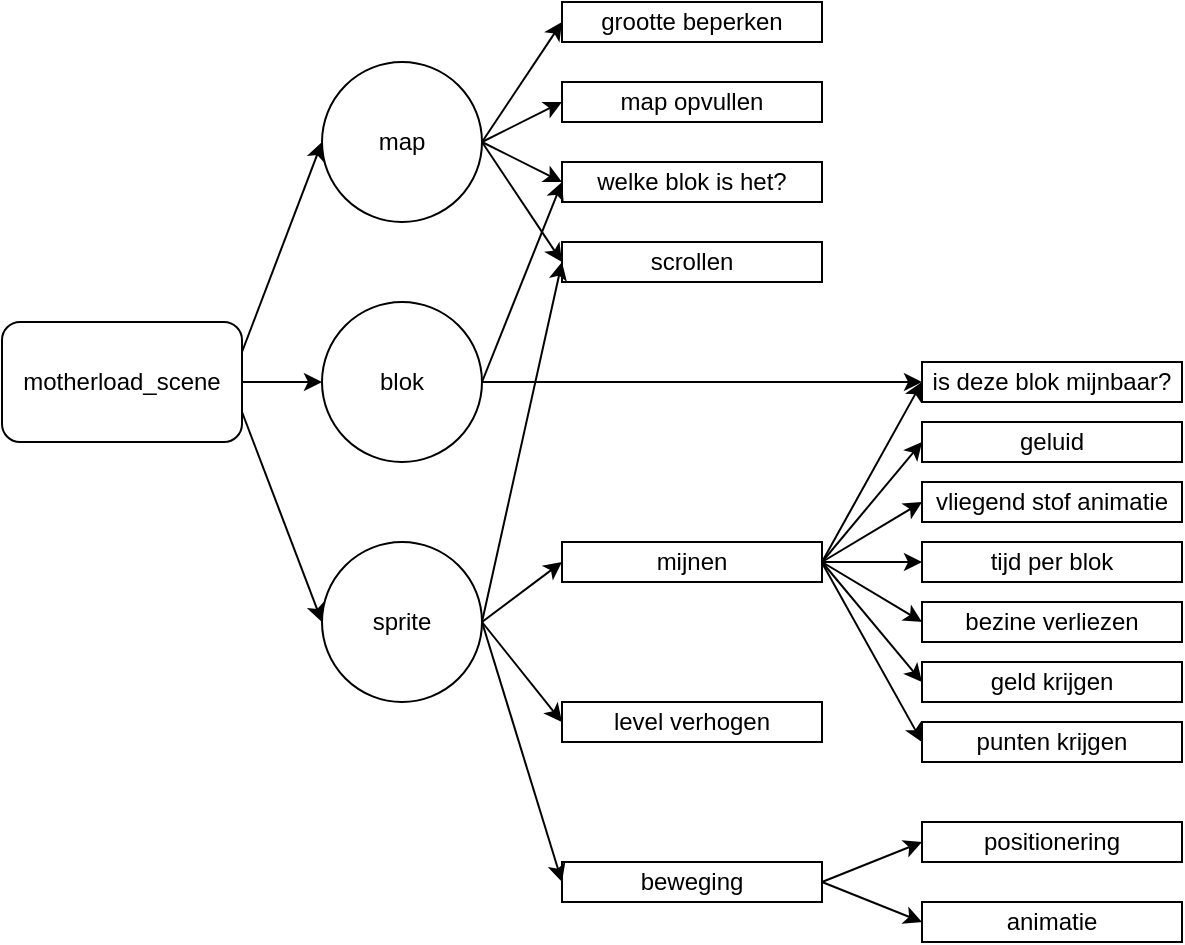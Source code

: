 <mxfile version="12.5.1" type="device"><diagram id="922goPpExT46zmPcIfhM" name="Page-1"><mxGraphModel dx="1221" dy="645" grid="1" gridSize="10" guides="1" tooltips="1" connect="1" arrows="1" fold="1" page="1" pageScale="1" pageWidth="8500" pageHeight="1100" math="0" shadow="0"><root><mxCell id="0"/><mxCell id="1" parent="0"/><mxCell id="nyUfBbsOBu7CB7c-4fT6-10" value="motherload_scene" style="rounded=1;whiteSpace=wrap;html=1;" vertex="1" parent="1"><mxGeometry x="320" y="290" width="120" height="60" as="geometry"/></mxCell><mxCell id="nyUfBbsOBu7CB7c-4fT6-25" value="map" style="ellipse;whiteSpace=wrap;html=1;aspect=fixed;" vertex="1" parent="1"><mxGeometry x="480" y="160" width="80" height="80" as="geometry"/></mxCell><mxCell id="nyUfBbsOBu7CB7c-4fT6-26" value="blok" style="ellipse;whiteSpace=wrap;html=1;aspect=fixed;" vertex="1" parent="1"><mxGeometry x="480" y="280" width="80" height="80" as="geometry"/></mxCell><mxCell id="nyUfBbsOBu7CB7c-4fT6-27" value="sprite" style="ellipse;whiteSpace=wrap;html=1;aspect=fixed;" vertex="1" parent="1"><mxGeometry x="480" y="400" width="80" height="80" as="geometry"/></mxCell><mxCell id="nyUfBbsOBu7CB7c-4fT6-28" value="" style="endArrow=classic;html=1;entryX=0;entryY=0.5;entryDx=0;entryDy=0;exitX=1;exitY=0.25;exitDx=0;exitDy=0;" edge="1" parent="1" source="nyUfBbsOBu7CB7c-4fT6-10" target="nyUfBbsOBu7CB7c-4fT6-25"><mxGeometry width="50" height="50" relative="1" as="geometry"><mxPoint x="610" y="290" as="sourcePoint"/><mxPoint x="660" y="240" as="targetPoint"/></mxGeometry></mxCell><mxCell id="nyUfBbsOBu7CB7c-4fT6-29" value="" style="endArrow=classic;html=1;entryX=0;entryY=0.5;entryDx=0;entryDy=0;exitX=1;exitY=0.5;exitDx=0;exitDy=0;" edge="1" parent="1" source="nyUfBbsOBu7CB7c-4fT6-10" target="nyUfBbsOBu7CB7c-4fT6-26"><mxGeometry width="50" height="50" relative="1" as="geometry"><mxPoint x="410" y="430" as="sourcePoint"/><mxPoint x="460" y="380" as="targetPoint"/></mxGeometry></mxCell><mxCell id="nyUfBbsOBu7CB7c-4fT6-30" value="" style="endArrow=classic;html=1;entryX=0;entryY=0.5;entryDx=0;entryDy=0;exitX=1;exitY=0.75;exitDx=0;exitDy=0;" edge="1" parent="1" source="nyUfBbsOBu7CB7c-4fT6-10" target="nyUfBbsOBu7CB7c-4fT6-27"><mxGeometry width="50" height="50" relative="1" as="geometry"><mxPoint x="390" y="450" as="sourcePoint"/><mxPoint x="440" y="400" as="targetPoint"/></mxGeometry></mxCell><mxCell id="nyUfBbsOBu7CB7c-4fT6-31" value="welke blok is het?" style="rounded=0;whiteSpace=wrap;html=1;" vertex="1" parent="1"><mxGeometry x="600" y="210" width="130" height="20" as="geometry"/></mxCell><mxCell id="nyUfBbsOBu7CB7c-4fT6-32" value="is deze blok mijnbaar?" style="rounded=0;whiteSpace=wrap;html=1;" vertex="1" parent="1"><mxGeometry x="780" y="310" width="130" height="20" as="geometry"/></mxCell><mxCell id="nyUfBbsOBu7CB7c-4fT6-33" value="map opvullen" style="rounded=0;whiteSpace=wrap;html=1;" vertex="1" parent="1"><mxGeometry x="600" y="170" width="130" height="20" as="geometry"/></mxCell><mxCell id="nyUfBbsOBu7CB7c-4fT6-34" value="scrollen" style="rounded=0;whiteSpace=wrap;html=1;" vertex="1" parent="1"><mxGeometry x="600" y="250" width="130" height="20" as="geometry"/></mxCell><mxCell id="nyUfBbsOBu7CB7c-4fT6-35" value="grootte beperken" style="rounded=0;whiteSpace=wrap;html=1;" vertex="1" parent="1"><mxGeometry x="600" y="130" width="130" height="20" as="geometry"/></mxCell><mxCell id="nyUfBbsOBu7CB7c-4fT6-36" value="positionering" style="rounded=0;whiteSpace=wrap;html=1;" vertex="1" parent="1"><mxGeometry x="780" y="540" width="130" height="20" as="geometry"/></mxCell><mxCell id="nyUfBbsOBu7CB7c-4fT6-37" value="animatie" style="rounded=0;whiteSpace=wrap;html=1;" vertex="1" parent="1"><mxGeometry x="780" y="580" width="130" height="20" as="geometry"/></mxCell><mxCell id="nyUfBbsOBu7CB7c-4fT6-38" value="beweging" style="rounded=0;whiteSpace=wrap;html=1;" vertex="1" parent="1"><mxGeometry x="600" y="560" width="130" height="20" as="geometry"/></mxCell><mxCell id="nyUfBbsOBu7CB7c-4fT6-39" value="mijnen" style="rounded=0;whiteSpace=wrap;html=1;" vertex="1" parent="1"><mxGeometry x="600" y="400.0" width="130" height="20" as="geometry"/></mxCell><mxCell id="nyUfBbsOBu7CB7c-4fT6-40" value="geluid" style="rounded=0;whiteSpace=wrap;html=1;" vertex="1" parent="1"><mxGeometry x="780" y="340" width="130" height="20" as="geometry"/></mxCell><mxCell id="nyUfBbsOBu7CB7c-4fT6-41" value="vliegend stof animatie" style="rounded=0;whiteSpace=wrap;html=1;" vertex="1" parent="1"><mxGeometry x="780" y="370" width="130" height="20" as="geometry"/></mxCell><mxCell id="nyUfBbsOBu7CB7c-4fT6-42" value="tijd per blok" style="rounded=0;whiteSpace=wrap;html=1;" vertex="1" parent="1"><mxGeometry x="780" y="400" width="130" height="20" as="geometry"/></mxCell><mxCell id="nyUfBbsOBu7CB7c-4fT6-43" value="bezine verliezen" style="rounded=0;whiteSpace=wrap;html=1;" vertex="1" parent="1"><mxGeometry x="780" y="430" width="130" height="20" as="geometry"/></mxCell><mxCell id="nyUfBbsOBu7CB7c-4fT6-44" value="geld krijgen" style="rounded=0;whiteSpace=wrap;html=1;" vertex="1" parent="1"><mxGeometry x="780" y="460" width="130" height="20" as="geometry"/></mxCell><mxCell id="nyUfBbsOBu7CB7c-4fT6-45" value="punten krijgen" style="rounded=0;whiteSpace=wrap;html=1;" vertex="1" parent="1"><mxGeometry x="780" y="490" width="130" height="20" as="geometry"/></mxCell><mxCell id="nyUfBbsOBu7CB7c-4fT6-46" value="level verhogen" style="rounded=0;whiteSpace=wrap;html=1;" vertex="1" parent="1"><mxGeometry x="600" y="480" width="130" height="20" as="geometry"/></mxCell><mxCell id="nyUfBbsOBu7CB7c-4fT6-47" value="" style="endArrow=classic;html=1;exitX=1;exitY=0.5;exitDx=0;exitDy=0;entryX=0;entryY=0.5;entryDx=0;entryDy=0;" edge="1" parent="1" source="nyUfBbsOBu7CB7c-4fT6-26" target="nyUfBbsOBu7CB7c-4fT6-31"><mxGeometry width="50" height="50" relative="1" as="geometry"><mxPoint x="670" y="350" as="sourcePoint"/><mxPoint x="720" y="300" as="targetPoint"/></mxGeometry></mxCell><mxCell id="nyUfBbsOBu7CB7c-4fT6-48" value="" style="endArrow=classic;html=1;exitX=1;exitY=0.5;exitDx=0;exitDy=0;entryX=0;entryY=0.5;entryDx=0;entryDy=0;" edge="1" parent="1" source="nyUfBbsOBu7CB7c-4fT6-25" target="nyUfBbsOBu7CB7c-4fT6-31"><mxGeometry width="50" height="50" relative="1" as="geometry"><mxPoint x="870" y="270" as="sourcePoint"/><mxPoint x="920" y="220" as="targetPoint"/></mxGeometry></mxCell><mxCell id="nyUfBbsOBu7CB7c-4fT6-49" value="" style="endArrow=classic;html=1;exitX=1;exitY=0.5;exitDx=0;exitDy=0;entryX=0;entryY=0.5;entryDx=0;entryDy=0;" edge="1" parent="1" source="nyUfBbsOBu7CB7c-4fT6-25" target="nyUfBbsOBu7CB7c-4fT6-33"><mxGeometry width="50" height="50" relative="1" as="geometry"><mxPoint x="910" y="220" as="sourcePoint"/><mxPoint x="960" y="170" as="targetPoint"/></mxGeometry></mxCell><mxCell id="nyUfBbsOBu7CB7c-4fT6-50" value="" style="endArrow=classic;html=1;exitX=1;exitY=0.5;exitDx=0;exitDy=0;entryX=0;entryY=0.5;entryDx=0;entryDy=0;" edge="1" parent="1" source="nyUfBbsOBu7CB7c-4fT6-25" target="nyUfBbsOBu7CB7c-4fT6-34"><mxGeometry width="50" height="50" relative="1" as="geometry"><mxPoint x="800" y="270" as="sourcePoint"/><mxPoint x="850" y="220" as="targetPoint"/></mxGeometry></mxCell><mxCell id="nyUfBbsOBu7CB7c-4fT6-51" value="" style="endArrow=classic;html=1;exitX=1;exitY=0.5;exitDx=0;exitDy=0;entryX=0;entryY=0.5;entryDx=0;entryDy=0;" edge="1" parent="1" source="nyUfBbsOBu7CB7c-4fT6-25" target="nyUfBbsOBu7CB7c-4fT6-35"><mxGeometry width="50" height="50" relative="1" as="geometry"><mxPoint x="920" y="230" as="sourcePoint"/><mxPoint x="970" y="180" as="targetPoint"/></mxGeometry></mxCell><mxCell id="nyUfBbsOBu7CB7c-4fT6-52" value="" style="endArrow=classic;html=1;exitX=1;exitY=0.5;exitDx=0;exitDy=0;entryX=0;entryY=0.5;entryDx=0;entryDy=0;" edge="1" parent="1" source="nyUfBbsOBu7CB7c-4fT6-26" target="nyUfBbsOBu7CB7c-4fT6-32"><mxGeometry width="50" height="50" relative="1" as="geometry"><mxPoint x="880" y="330" as="sourcePoint"/><mxPoint x="930" y="280" as="targetPoint"/></mxGeometry></mxCell><mxCell id="nyUfBbsOBu7CB7c-4fT6-53" value="" style="endArrow=classic;html=1;exitX=1;exitY=0.5;exitDx=0;exitDy=0;entryX=0;entryY=0.5;entryDx=0;entryDy=0;" edge="1" parent="1" source="nyUfBbsOBu7CB7c-4fT6-27" target="nyUfBbsOBu7CB7c-4fT6-39"><mxGeometry width="50" height="50" relative="1" as="geometry"><mxPoint x="560" y="570" as="sourcePoint"/><mxPoint x="610" y="520" as="targetPoint"/></mxGeometry></mxCell><mxCell id="nyUfBbsOBu7CB7c-4fT6-54" value="" style="endArrow=classic;html=1;exitX=1;exitY=0.5;exitDx=0;exitDy=0;entryX=0;entryY=0.5;entryDx=0;entryDy=0;" edge="1" parent="1" source="nyUfBbsOBu7CB7c-4fT6-39" target="nyUfBbsOBu7CB7c-4fT6-32"><mxGeometry width="50" height="50" relative="1" as="geometry"><mxPoint x="670" y="390.33" as="sourcePoint"/><mxPoint x="720" y="340.33" as="targetPoint"/></mxGeometry></mxCell><mxCell id="nyUfBbsOBu7CB7c-4fT6-55" value="" style="endArrow=classic;html=1;exitX=1;exitY=0.5;exitDx=0;exitDy=0;entryX=0;entryY=0.5;entryDx=0;entryDy=0;" edge="1" parent="1" source="nyUfBbsOBu7CB7c-4fT6-39" target="nyUfBbsOBu7CB7c-4fT6-40"><mxGeometry width="50" height="50" relative="1" as="geometry"><mxPoint x="920" y="420.33" as="sourcePoint"/><mxPoint x="970" y="370.33" as="targetPoint"/></mxGeometry></mxCell><mxCell id="nyUfBbsOBu7CB7c-4fT6-56" value="" style="endArrow=classic;html=1;exitX=1;exitY=0.5;exitDx=0;exitDy=0;entryX=0;entryY=0.5;entryDx=0;entryDy=0;" edge="1" parent="1" source="nyUfBbsOBu7CB7c-4fT6-39" target="nyUfBbsOBu7CB7c-4fT6-41"><mxGeometry width="50" height="50" relative="1" as="geometry"><mxPoint x="950" y="420.33" as="sourcePoint"/><mxPoint x="1000" y="370.33" as="targetPoint"/></mxGeometry></mxCell><mxCell id="nyUfBbsOBu7CB7c-4fT6-57" value="" style="endArrow=classic;html=1;exitX=1;exitY=0.5;exitDx=0;exitDy=0;entryX=0;entryY=0.5;entryDx=0;entryDy=0;" edge="1" parent="1" source="nyUfBbsOBu7CB7c-4fT6-39" target="nyUfBbsOBu7CB7c-4fT6-42"><mxGeometry width="50" height="50" relative="1" as="geometry"><mxPoint x="970" y="430.33" as="sourcePoint"/><mxPoint x="1020" y="380.33" as="targetPoint"/></mxGeometry></mxCell><mxCell id="nyUfBbsOBu7CB7c-4fT6-58" value="" style="endArrow=classic;html=1;entryX=0;entryY=0.5;entryDx=0;entryDy=0;exitX=1;exitY=0.5;exitDx=0;exitDy=0;" edge="1" parent="1" source="nyUfBbsOBu7CB7c-4fT6-39" target="nyUfBbsOBu7CB7c-4fT6-43"><mxGeometry width="50" height="50" relative="1" as="geometry"><mxPoint x="650" y="500.33" as="sourcePoint"/><mxPoint x="700" y="450.33" as="targetPoint"/></mxGeometry></mxCell><mxCell id="nyUfBbsOBu7CB7c-4fT6-59" value="" style="endArrow=classic;html=1;entryX=0;entryY=0.5;entryDx=0;entryDy=0;exitX=1;exitY=0.5;exitDx=0;exitDy=0;" edge="1" parent="1" source="nyUfBbsOBu7CB7c-4fT6-39" target="nyUfBbsOBu7CB7c-4fT6-44"><mxGeometry width="50" height="50" relative="1" as="geometry"><mxPoint x="650" y="510.33" as="sourcePoint"/><mxPoint x="700" y="460.33" as="targetPoint"/></mxGeometry></mxCell><mxCell id="nyUfBbsOBu7CB7c-4fT6-60" value="" style="endArrow=classic;html=1;entryX=0;entryY=0.5;entryDx=0;entryDy=0;" edge="1" parent="1" target="nyUfBbsOBu7CB7c-4fT6-45"><mxGeometry width="50" height="50" relative="1" as="geometry"><mxPoint x="730" y="410.33" as="sourcePoint"/><mxPoint x="700" y="460.33" as="targetPoint"/></mxGeometry></mxCell><mxCell id="nyUfBbsOBu7CB7c-4fT6-62" value="" style="endArrow=classic;html=1;entryX=0;entryY=0.5;entryDx=0;entryDy=0;exitX=1;exitY=0.5;exitDx=0;exitDy=0;" edge="1" parent="1" source="nyUfBbsOBu7CB7c-4fT6-27" target="nyUfBbsOBu7CB7c-4fT6-34"><mxGeometry width="50" height="50" relative="1" as="geometry"><mxPoint x="610" y="550" as="sourcePoint"/><mxPoint x="660" y="500" as="targetPoint"/></mxGeometry></mxCell><mxCell id="nyUfBbsOBu7CB7c-4fT6-63" value="" style="endArrow=classic;html=1;entryX=0;entryY=0.5;entryDx=0;entryDy=0;exitX=1;exitY=0.5;exitDx=0;exitDy=0;" edge="1" parent="1" source="nyUfBbsOBu7CB7c-4fT6-27" target="nyUfBbsOBu7CB7c-4fT6-46"><mxGeometry width="50" height="50" relative="1" as="geometry"><mxPoint x="350" y="610" as="sourcePoint"/><mxPoint x="400" y="560" as="targetPoint"/></mxGeometry></mxCell><mxCell id="nyUfBbsOBu7CB7c-4fT6-64" value="" style="endArrow=classic;html=1;entryX=0;entryY=0.5;entryDx=0;entryDy=0;exitX=1;exitY=0.5;exitDx=0;exitDy=0;" edge="1" parent="1" source="nyUfBbsOBu7CB7c-4fT6-27" target="nyUfBbsOBu7CB7c-4fT6-38"><mxGeometry width="50" height="50" relative="1" as="geometry"><mxPoint x="500" y="640" as="sourcePoint"/><mxPoint x="550" y="590" as="targetPoint"/></mxGeometry></mxCell><mxCell id="nyUfBbsOBu7CB7c-4fT6-65" value="" style="endArrow=classic;html=1;entryX=0;entryY=0.5;entryDx=0;entryDy=0;exitX=1;exitY=0.5;exitDx=0;exitDy=0;" edge="1" parent="1" source="nyUfBbsOBu7CB7c-4fT6-38" target="nyUfBbsOBu7CB7c-4fT6-36"><mxGeometry width="50" height="50" relative="1" as="geometry"><mxPoint x="710" y="650" as="sourcePoint"/><mxPoint x="760" y="600" as="targetPoint"/></mxGeometry></mxCell><mxCell id="nyUfBbsOBu7CB7c-4fT6-66" value="" style="endArrow=classic;html=1;entryX=0;entryY=0.5;entryDx=0;entryDy=0;exitX=1;exitY=0.5;exitDx=0;exitDy=0;" edge="1" parent="1" source="nyUfBbsOBu7CB7c-4fT6-38" target="nyUfBbsOBu7CB7c-4fT6-37"><mxGeometry width="50" height="50" relative="1" as="geometry"><mxPoint x="640" y="660" as="sourcePoint"/><mxPoint x="690" y="610" as="targetPoint"/></mxGeometry></mxCell></root></mxGraphModel></diagram></mxfile>